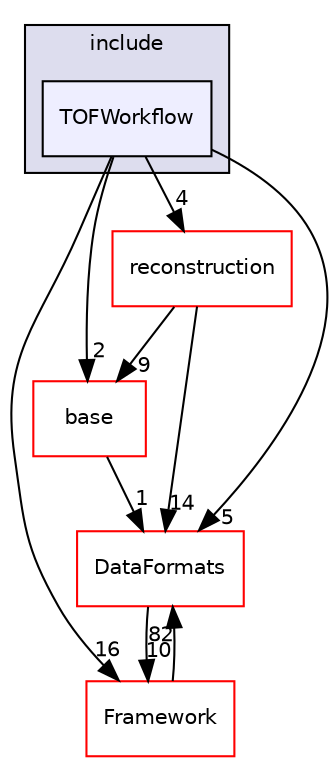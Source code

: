 digraph "/home/travis/build/AliceO2Group/AliceO2/Detectors/TOF/workflow/include/TOFWorkflow" {
  bgcolor=transparent;
  compound=true
  node [ fontsize="10", fontname="Helvetica"];
  edge [ labelfontsize="10", labelfontname="Helvetica"];
  subgraph clusterdir_05a16b4aafcf565bf27c80a83f092bb1 {
    graph [ bgcolor="#ddddee", pencolor="black", label="include" fontname="Helvetica", fontsize="10", URL="dir_05a16b4aafcf565bf27c80a83f092bb1.html"]
  dir_3c44706bcef2979a55d645036e4a2cd7 [shape=box, label="TOFWorkflow", style="filled", fillcolor="#eeeeff", pencolor="black", URL="dir_3c44706bcef2979a55d645036e4a2cd7.html"];
  }
  dir_0189f3ad6abecd72f822a0c3914f12b2 [shape=box label="base" color="red" URL="dir_0189f3ad6abecd72f822a0c3914f12b2.html"];
  dir_bcbb2cf9a3d3d83e5515c82071a07177 [shape=box label="Framework" color="red" URL="dir_bcbb2cf9a3d3d83e5515c82071a07177.html"];
  dir_d1fec883a65fe865f3e91884d818def8 [shape=box label="reconstruction" color="red" URL="dir_d1fec883a65fe865f3e91884d818def8.html"];
  dir_2171f7ec022c5423887b07c69b2f5b48 [shape=box label="DataFormats" color="red" URL="dir_2171f7ec022c5423887b07c69b2f5b48.html"];
  dir_3c44706bcef2979a55d645036e4a2cd7->dir_0189f3ad6abecd72f822a0c3914f12b2 [headlabel="2", labeldistance=1.5 headhref="dir_000444_000137.html"];
  dir_3c44706bcef2979a55d645036e4a2cd7->dir_bcbb2cf9a3d3d83e5515c82071a07177 [headlabel="16", labeldistance=1.5 headhref="dir_000444_000013.html"];
  dir_3c44706bcef2979a55d645036e4a2cd7->dir_d1fec883a65fe865f3e91884d818def8 [headlabel="4", labeldistance=1.5 headhref="dir_000444_000361.html"];
  dir_3c44706bcef2979a55d645036e4a2cd7->dir_2171f7ec022c5423887b07c69b2f5b48 [headlabel="5", labeldistance=1.5 headhref="dir_000444_000076.html"];
  dir_0189f3ad6abecd72f822a0c3914f12b2->dir_2171f7ec022c5423887b07c69b2f5b48 [headlabel="1", labeldistance=1.5 headhref="dir_000137_000076.html"];
  dir_bcbb2cf9a3d3d83e5515c82071a07177->dir_2171f7ec022c5423887b07c69b2f5b48 [headlabel="82", labeldistance=1.5 headhref="dir_000013_000076.html"];
  dir_d1fec883a65fe865f3e91884d818def8->dir_0189f3ad6abecd72f822a0c3914f12b2 [headlabel="9", labeldistance=1.5 headhref="dir_000361_000137.html"];
  dir_d1fec883a65fe865f3e91884d818def8->dir_2171f7ec022c5423887b07c69b2f5b48 [headlabel="14", labeldistance=1.5 headhref="dir_000361_000076.html"];
  dir_2171f7ec022c5423887b07c69b2f5b48->dir_bcbb2cf9a3d3d83e5515c82071a07177 [headlabel="10", labeldistance=1.5 headhref="dir_000076_000013.html"];
}
